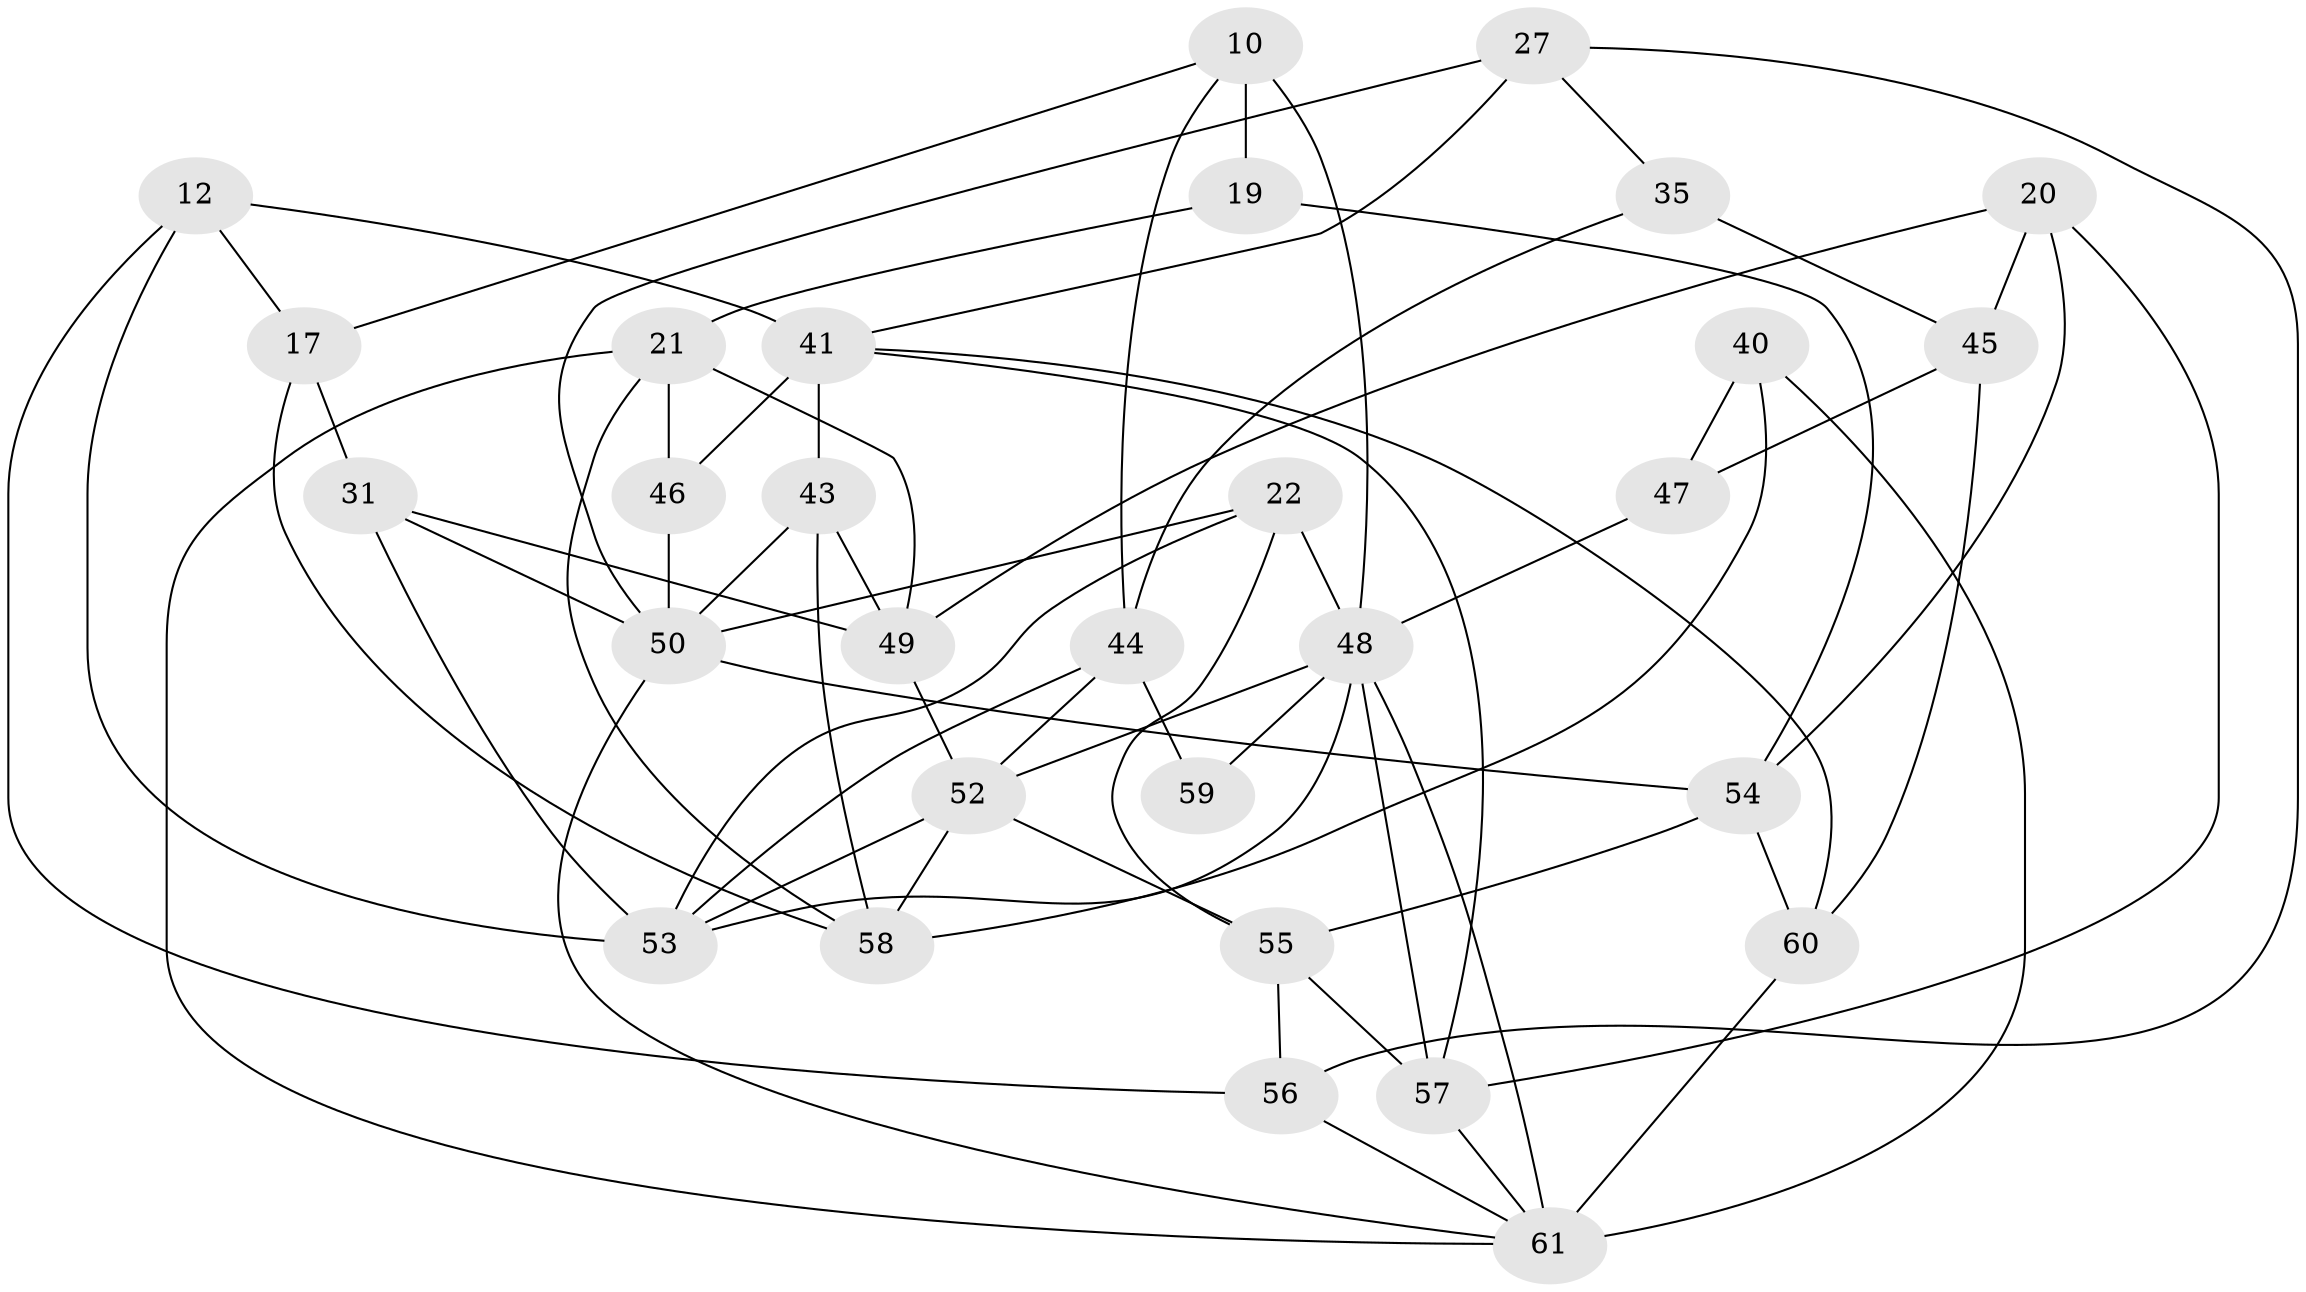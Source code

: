 // original degree distribution, {4: 1.0}
// Generated by graph-tools (version 1.1) at 2025/57/03/09/25 04:57:36]
// undirected, 30 vertices, 68 edges
graph export_dot {
graph [start="1"]
  node [color=gray90,style=filled];
  10 [super="+5"];
  12;
  17;
  19;
  20;
  21 [super="+15"];
  22;
  27;
  31;
  35;
  40 [super="+3"];
  41 [super="+1+23"];
  43 [super="+18"];
  44 [super="+42+26"];
  45;
  46;
  47;
  48 [super="+36+38+25"];
  49 [super="+33"];
  50 [super="+16+37"];
  52 [super="+51"];
  53 [super="+11"];
  54 [super="+34"];
  55 [super="+24"];
  56;
  57 [super="+39"];
  58 [super="+30"];
  59;
  60;
  61 [super="+28+32"];
  10 -- 17;
  10 -- 19 [weight=2];
  10 -- 48 [weight=2];
  10 -- 44;
  12 -- 17;
  12 -- 56;
  12 -- 53;
  12 -- 41;
  17 -- 58;
  17 -- 31;
  19 -- 21;
  19 -- 54;
  20 -- 45;
  20 -- 54;
  20 -- 57;
  20 -- 49;
  21 -- 46 [weight=2];
  21 -- 49;
  21 -- 61;
  21 -- 58;
  22 -- 53;
  22 -- 50;
  22 -- 55;
  22 -- 48;
  27 -- 56;
  27 -- 35;
  27 -- 41;
  27 -- 50;
  31 -- 49;
  31 -- 50;
  31 -- 53;
  35 -- 44 [weight=2];
  35 -- 45;
  40 -- 47;
  40 -- 58 [weight=2];
  40 -- 61 [weight=3];
  41 -- 43 [weight=2];
  41 -- 46;
  41 -- 60;
  41 -- 57 [weight=2];
  43 -- 50 [weight=2];
  43 -- 58;
  43 -- 49;
  44 -- 59 [weight=2];
  44 -- 53;
  44 -- 52 [weight=2];
  45 -- 60;
  45 -- 47;
  46 -- 50;
  47 -- 48 [weight=2];
  48 -- 61 [weight=3];
  48 -- 52 [weight=2];
  48 -- 57;
  48 -- 59 [weight=2];
  48 -- 53;
  49 -- 52 [weight=2];
  50 -- 54 [weight=2];
  50 -- 61 [weight=2];
  52 -- 58;
  52 -- 55 [weight=2];
  52 -- 53;
  54 -- 55;
  54 -- 60;
  55 -- 57 [weight=3];
  55 -- 56;
  56 -- 61;
  57 -- 61;
  60 -- 61;
}

